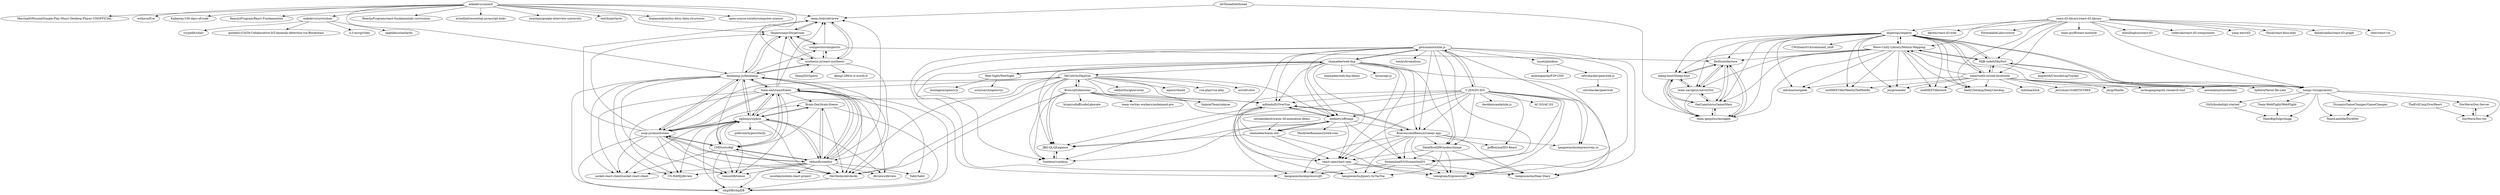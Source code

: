 digraph G {
"enkidevs/commit" -> "ReactjsProgram/react-fundamentals-curriculum" ["e"=1]
"enkidevs/commit" -> "team-jwd/cold-brew"
"enkidevs/commit" -> "Kallaway/100-days-of-code" ["e"=1]
"enkidevs/commit" -> "ReactjsProgram/React-Fundamentals" ["e"=1]
"enkidevs/commit" -> "Dispersionjs/Dispersion"
"enkidevs/commit" -> "desklamp-js/desklamp"
"enkidevs/commit" -> "ericelliott/essential-javascript-links" ["e"=1]
"enkidevs/commit" -> "jwasham/google-interview-university" ["e"=1]
"enkidevs/commit" -> "zeit/hyperterm" ["e"=1]
"enkidevs/commit" -> "enkidevs/curriculum"
"enkidevs/commit" -> "thejameskyle/itsy-bitsy-data-structures" ["e"=1]
"enkidevs/commit" -> "synthesis-js/react-synthesis"
"enkidevs/commit" -> "open-source-society/computer-science" ["e"=1]
"enkidevs/commit" -> "MarshallOfSound/Google-Play-Music-Desktop-Player-UNOFFICIAL-" ["e"=1]
"enkidevs/commit" -> "witheve/Eve" ["e"=1]
"enkidevs/curriculum" -> "sagelabs/standards"
"enkidevs/curriculum" -> "crypedit/chari"
"enkidevs/curriculum" -> "golomb1/CIoTA-Collaborative-IoT-Anomaly-detection-via-Blockchain"
"enkidevs/curriculum" -> "i13-msrg/vibes" ["e"=1]
"sessamekesh/wasm-3d-animation-demo" -> "shamadee/wasm-init"
"MiCottOn/DejaVue" -> "JBD-QL/QLegance"
"MiCottOn/DejaVue" -> "Vuedeux/vuedeux"
"MiCottOn/DejaVue" -> "BrascoJS/delorean"
"MiCottOn/DejaVue" -> "mKondoJS/OverVue"
"MiCottOn/DejaVue" -> "elefanty/offramp"
"MiCottOn/DejaVue" -> "DevDecks/devdecks"
"MiCottOn/DejaVue" -> "team-emt/razorframe"
"MiCottOn/DejaVue" -> "eddyerburgh/avoriaz" ["e"=1]
"MiCottOn/DejaVue" -> "siphonjs/siphon"
"MiCottOn/DejaVue" -> "SalazarTeam/salazar"
"MiCottOn/DejaVue" -> "egoist/vbuild" ["e"=1]
"MiCottOn/DejaVue" -> "vue-play/vue-play" ["e"=1]
"MiCottOn/DejaVue" -> "octref/vetur" ["e"=1]
"MiCottOn/DejaVue" -> "soup-js/omnistream"
"MiCottOn/DejaVue" -> "reduxify/seedux"
"react-d3-library/react-d3-library" -> "imperiojs/imperio"
"react-d3-library/react-d3-library" -> "Wave-Unity-Library/Motion-Mapping"
"react-d3-library/react-d3-library" -> "sabertooth-io/web-bluetooth"
"react-d3-library/react-d3-library" -> "MJB-code6/SkyPort"
"react-d3-library/react-d3-library" -> "team-gryff/react-monocle" ["e"=1]
"react-d3-library/react-d3-library" -> "lumpy-turnips/minty"
"react-d3-library/react-d3-library" -> "esbullington/react-d3" ["e"=1]
"react-d3-library/react-d3-library" -> "codesuki/react-d3-components" ["e"=1]
"react-d3-library/react-d3-library" -> "yang-wei/rd3" ["e"=1]
"react-d3-library/react-d3-library" -> "Olical/react-faux-dom" ["e"=1]
"react-d3-library/react-d3-library" -> "danielcaldas/react-d3-graph" ["e"=1]
"react-d3-library/react-d3-library" -> "uber/react-vis" ["e"=1]
"react-d3-library/react-d3-library" -> "DailyCheckup/DailyCheckup"
"react-d3-library/react-d3-library" -> "bkrem/react-d3-tree" ["e"=1]
"react-d3-library/react-d3-library" -> "FormidableLabs/victory" ["e"=1]
"DocWave/Doc-Server" -> "DocWave/Doc-tor"
"DocWave/Doc-tor" -> "DocWave/Doc-Server"
"DynamicGameChanger/GameChanger" -> "TeamLambda/DockDev"
"Team-WebFlight/WebFlight" -> "TeamBigGulp/chugg"
"lumpy-turnips/minty" -> "DocWave/Doc-tor"
"lumpy-turnips/minty" -> "DocWave/Doc-Server"
"lumpy-turnips/minty" -> "MJB-code6/SkyPort"
"lumpy-turnips/minty" -> "Team-WebFlight/WebFlight"
"lumpy-turnips/minty" -> "Wave-Unity-Library/Motion-Mapping"
"lumpy-turnips/minty" -> "GitSchooled/git-started"
"lumpy-turnips/minty" -> "imperiojs/imperio"
"lumpy-turnips/minty" -> "TeamBigGulp/chugg"
"lumpy-turnips/minty" -> "DynamicGameChanger/GameChanger"
"lumpy-turnips/minty" -> "TeamLambda/DockDev"
"gitsummore/nile.js" -> "RomulusAndRemus/romejs-app"
"gitsummore/nile.js" -> "StreamlineD3/StreamlineD3"
"gitsummore/nile.js" -> "react-rpm/react-rpm"
"gitsummore/nile.js" -> "mKondoJS/OverVue"
"gitsummore/nile.js" -> "DataHiveDJW/nodexchange"
"gitsummore/nile.js" -> "toish/chromatism" ["e"=1]
"gitsummore/nile.js" -> "C-JSN/D3-ID3"
"gitsummore/nile.js" -> "venogram/ExpressiveJS"
"gitsummore/nile.js" -> "shamadee/web-dsp"
"gitsummore/nile.js" -> "elefanty/offramp"
"gitsummore/nile.js" -> "xuset/planktos"
"gitsummore/nile.js" -> "kangseoncho/Dear-Diary"
"gitsummore/nile.js" -> "kangseoncho/jquery-ticTacToe"
"gitsummore/nile.js" -> "kangseoncho/expressivejs.io"
"gitsummore/nile.js" -> "kangseoncho/expressiveJS"
"TheEvilCorp/OverReact" -> "DocWave/Doc-tor"
"xuset/planktos" -> "retrohacker/peerweb.js"
"xuset/planktos" -> "andreapaiola/P2P-CDN"
"shamadee/web-dsp" -> "mKondoJS/OverVue"
"shamadee/web-dsp" -> "elefanty/offramp"
"shamadee/web-dsp" -> "shamadee/wasm-init"
"shamadee/web-dsp" -> "Web-Sight/WebSight"
"shamadee/web-dsp" -> "gitsummore/nile.js"
"shamadee/web-dsp" -> "shamadee/web-dsp-demo"
"shamadee/web-dsp" -> "RomulusAndRemus/romejs-app"
"shamadee/web-dsp" -> "StreamlineD3/StreamlineD3"
"shamadee/web-dsp" -> "react-rpm/react-rpm"
"shamadee/web-dsp" -> "Vuedeux/vuedeux"
"shamadee/web-dsp" -> "JBD-QL/QLegance"
"shamadee/web-dsp" -> "MiCottOn/DejaVue"
"shamadee/web-dsp" -> "DataHiveDJW/nodexchange"
"shamadee/web-dsp" -> "brion/ogv.js" ["e"=1]
"shamadee/web-dsp" -> "venogram/ExpressiveJS"
"shamadee/wasm-init" -> "mKondoJS/OverVue"
"shamadee/wasm-init" -> "elefanty/offramp"
"shamadee/wasm-init" -> "venogram/ExpressiveJS"
"shamadee/wasm-init" -> "react-rpm/react-rpm"
"shamadee/wasm-init" -> "JBD-QL/QLegance"
"C-JSN/D3-ID3" -> "RomulusAndRemus/romejs-app"
"C-JSN/D3-ID3" -> "DataHiveDJW/nodexchange"
"C-JSN/D3-ID3" -> "StreamlineD3/StreamlineD3"
"C-JSN/D3-ID3" -> "react-rpm/react-rpm"
"C-JSN/D3-ID3" -> "mKondoJS/OverVue"
"C-JSN/D3-ID3" -> "venogram/ExpressiveJS"
"C-JSN/D3-ID3" -> "gitsummore/nile.js"
"C-JSN/D3-ID3" -> "kangseoncho/Dear-Diary"
"C-JSN/D3-ID3" -> "kangseoncho/jquery-ticTacToe"
"C-JSN/D3-ID3" -> "elefanty/offramp"
"C-JSN/D3-ID3" -> "jjeffreyma/ID3-React"
"C-JSN/D3-ID3" -> "kangseoncho/expressiveJS"
"C-JSN/D3-ID3" -> "kangseoncho/expressivejs.io"
"C-JSN/D3-ID3" -> "AC-D3/AC-D3" ["e"=1]
"C-JSN/D3-ID3" -> "derekmiranda/nile.js"
"Dispersionjs/Dispersion" -> "team-jwd/cold-brew"
"Dispersionjs/Dispersion" -> "conspectio/conspectio"
"Dispersionjs/Dispersion" -> "synthesis-js/react-synthesis"
"Dispersionjs/Dispersion" -> "desklamp-js/desklamp"
"Web-Sight/WebSight" -> "shamadee/web-dsp"
"Web-Sight/WebSight" -> "huningxin/opencv.js"
"Web-Sight/WebSight" -> "ucisysarch/opencvjs" ["e"=1]
"imperiojs/imperio" -> "Wave-Unity-Library/Motion-Mapping"
"imperiojs/imperio" -> "DeStore/destore"
"imperiojs/imperio" -> "sheep-host/Sheep-host"
"imperiojs/imperio" -> "team-genjutsu/miragejs"
"imperiojs/imperio" -> "theCopernicusGame/Main"
"imperiojs/imperio" -> "DailyCheckup/DailyCheckup"
"imperiojs/imperio" -> "sabertooth-io/web-bluetooth"
"imperiojs/imperio" -> "MJB-code6/SkyPort"
"imperiojs/imperio" -> "team-navigitor/naviGITor"
"imperiojs/imperio" -> "midMEETdle/slick"
"imperiojs/imperio" -> "mbchoa/recipeek"
"imperiojs/imperio" -> "lumpy-turnips/minty"
"imperiojs/imperio" -> "CWilliams014/command_shift"
"imperiojs/imperio" -> "midMEETdle/MeetInTheMiddle"
"imperiojs/imperio" -> "jeyip/wander"
"Wave-Unity-Library/Motion-Mapping" -> "imperiojs/imperio"
"Wave-Unity-Library/Motion-Mapping" -> "DeStore/destore"
"Wave-Unity-Library/Motion-Mapping" -> "sheep-host/Sheep-host"
"Wave-Unity-Library/Motion-Mapping" -> "theCopernicusGame/Main"
"Wave-Unity-Library/Motion-Mapping" -> "team-genjutsu/miragejs"
"Wave-Unity-Library/Motion-Mapping" -> "DailyCheckup/DailyCheckup"
"Wave-Unity-Library/Motion-Mapping" -> "midMEETdle/slick"
"Wave-Unity-Library/Motion-Mapping" -> "mbchoa/recipeek"
"Wave-Unity-Library/Motion-Mapping" -> "team-navigitor/naviGITor"
"Wave-Unity-Library/Motion-Mapping" -> "MJB-code6/SkyPort"
"Wave-Unity-Library/Motion-Mapping" -> "midMEETdle/MeetInTheMiddle"
"Wave-Unity-Library/Motion-Mapping" -> "jeyip/wander"
"synthesis-js/react-synthesis" -> "team-jwd/cold-brew"
"synthesis-js/react-synthesis" -> "Dispersionjs/Dispersion"
"synthesis-js/react-synthesis" -> "conspectio/conspectio"
"synthesis-js/react-synthesis" -> "TeamJSD/SparQ"
"synthesis-js/react-synthesis" -> "dking1286/is-it-worth-it"
"synthesis-js/react-synthesis" -> "desklamp-js/desklamp"
"synthesis-js/react-synthesis" -> "DevDecks/devdecks"
"retrohacker/peerweb.js" -> "retrohacker/peerweb"
"conspectio/conspectio" -> "team-jwd/cold-brew"
"conspectio/conspectio" -> "Dispersionjs/Dispersion"
"conspectio/conspectio" -> "synthesis-js/react-synthesis"
"conspectio/conspectio" -> "DeStore/destore"
"BrascoJS/delorean" -> "JBD-QL/QLegance"
"BrascoJS/delorean" -> "Vuedeux/vuedeux"
"BrascoJS/delorean" -> "mKondoJS/OverVue"
"BrascoJS/delorean" -> "elefanty/offramp"
"BrascoJS/delorean" -> "SalazarTeam/salazar"
"BrascoJS/delorean" -> "brianrudloff/codeLaborate"
"BrascoJS/delorean" -> "MiCottOn/DejaVue"
"BrascoJS/delorean" -> "DevDecks/devdecks"
"BrascoJS/delorean" -> "team-veritas-workers/ondemand-gre"
"mKondoJS/OverVue" -> "elefanty/offramp"
"mKondoJS/OverVue" -> "JBD-QL/QLegance"
"mKondoJS/OverVue" -> "Vuedeux/vuedeux"
"mKondoJS/OverVue" -> "RomulusAndRemus/romejs-app"
"mKondoJS/OverVue" -> "react-rpm/react-rpm"
"react-rpm/react-rpm" -> "kangseoncho/Dear-Diary"
"react-rpm/react-rpm" -> "kangseoncho/jquery-ticTacToe"
"react-rpm/react-rpm" -> "kangseoncho/expressiveJS"
"react-rpm/react-rpm" -> "venogram/ExpressiveJS"
"MJB-code6/SkyPort" -> "Wave-Unity-Library/Motion-Mapping"
"MJB-code6/SkyPort" -> "angieyeh/ConsoleLogTracker"
"MJB-code6/SkyPort" -> "imperiojs/imperio"
"MJB-code6/SkyPort" -> "lumpy-turnips/minty"
"MJB-code6/SkyPort" -> "sabertooth-io/web-bluetooth"
"sabertooth-io/web-bluetooth" -> "imperiojs/imperio"
"sabertooth-io/web-bluetooth" -> "Wave-Unity-Library/Motion-Mapping"
"sabertooth-io/web-bluetooth" -> "MJB-code6/SkyPort"
"sabertooth-io/web-bluetooth" -> "midMEETdle/slick"
"sabertooth-io/web-bluetooth" -> "mbchoa/recipeek"
"sabertooth-io/web-bluetooth" -> "midMEETdle/MeetInTheMiddle"
"sabertooth-io/web-bluetooth" -> "jeyip/wander"
"sabertooth-io/web-bluetooth" -> "mbchoa/slick"
"sabertooth-io/web-bluetooth" -> "jerrymao15/ARITISTREE"
"sabertooth-io/web-bluetooth" -> "jeyip/Huella"
"sabertooth-io/web-bluetooth" -> "mclaugmg/equity-research-tool"
"sabertooth-io/web-bluetooth" -> "DailyCheckup/DailyCheckup"
"sabertooth-io/web-bluetooth" -> "lumpy-turnips/minty"
"sabertooth-io/web-bluetooth" -> "anwaukoni/travelenary"
"sabertooth-io/web-bluetooth" -> "bjdelro/Never-Be-Late"
"CMDco/subql" -> "DevDecks/devdecks"
"CMDco/subql" -> "chipDB/chipDB"
"CMDco/subql" -> "reduxify/seedux"
"CMDco/subql" -> "soup-js/omnistream"
"CMDco/subql" -> "team-emt/razorframe"
"CMDco/subql" -> "siphonjs/siphon"
"CMDco/subql" -> "socket-react-client/socket-react-client"
"CMDco/subql" -> "tomosDB/tomos"
"team-navigitor/naviGITor" -> "team-genjutsu/miragejs"
"team-navigitor/naviGITor" -> "theCopernicusGame/Main"
"team-navigitor/naviGITor" -> "DeStore/destore"
"team-navigitor/naviGITor" -> "sheep-host/Sheep-host"
"desklamp-js/desklamp" -> "team-jwd/cold-brew"
"desklamp-js/desklamp" -> "Dispersionjs/Dispersion"
"desklamp-js/desklamp" -> "DevDecks/devdecks"
"desklamp-js/desklamp" -> "team-emt/razorframe"
"desklamp-js/desklamp" -> "soup-js/omnistream"
"desklamp-js/desklamp" -> "reduxify/seedux"
"desklamp-js/desklamp" -> "tomosDB/tomos"
"desklamp-js/desklamp" -> "siphonjs/siphon"
"desklamp-js/desklamp" -> "CMDco/subql"
"desklamp-js/desklamp" -> "conspectio/conspectio"
"desklamp-js/desklamp" -> "chipDB/chipDB"
"desklamp-js/desklamp" -> "socket-react-client/socket-react-client"
"desklamp-js/desklamp" -> "synthesis-js/react-synthesis"
"desklamp-js/desklamp" -> "CS-HAMJ/dbview"
"reduxify/seedux" -> "DevDecks/devdecks"
"reduxify/seedux" -> "team-emt/razorframe"
"reduxify/seedux" -> "soup-js/omnistream"
"reduxify/seedux" -> "CMDco/subql"
"reduxify/seedux" -> "siphonjs/siphon"
"reduxify/seedux" -> "chipDB/chipDB"
"reduxify/seedux" -> "socket-react-client/socket-react-client"
"reduxify/seedux" -> "tomosDB/tomos"
"reduxify/seedux" -> "Brain-Day/brain-freeze"
"reduxify/seedux" -> "CS-HAMJ/dbview"
"reduxify/seedux" -> "dbviews/dbview"
"reduxify/seedux" -> "desklamp-js/desklamp"
"reduxify/seedux" -> "team-jwd/cold-brew"
"reduxify/seedux" -> "Tablr/tablr"
"reduxify/seedux" -> "msotkin/notelio-react-project"
"StreamlineD3/StreamlineD3" -> "kangseoncho/Dear-Diary"
"StreamlineD3/StreamlineD3" -> "kangseoncho/jquery-ticTacToe"
"StreamlineD3/StreamlineD3" -> "venogram/ExpressiveJS"
"StreamlineD3/StreamlineD3" -> "kangseoncho/expressiveJS"
"elefanty/offramp" -> "mKondoJS/OverVue"
"elefanty/offramp" -> "JBD-QL/QLegance"
"elefanty/offramp" -> "react-rpm/react-rpm"
"elefanty/offramp" -> "Vuedeux/vuedeux"
"elefanty/offramp" -> "RomulusAndRemus/romejs-app"
"elefanty/offramp" -> "shamadee/wasm-init"
"elefanty/offramp" -> "MarkGeeRomano/crowd-coin" ["e"=1]
"elefanty/offramp" -> "StreamlineD3/StreamlineD3"
"GitSchooled/git-started" -> "TeamBigGulp/chugg"
"siphonjs/siphon" -> "DevDecks/devdecks"
"siphonjs/siphon" -> "chipDB/chipDB"
"siphonjs/siphon" -> "reduxify/seedux"
"siphonjs/siphon" -> "Brain-Day/brain-freeze"
"siphonjs/siphon" -> "CMDco/subql"
"siphonjs/siphon" -> "soup-js/omnistream"
"siphonjs/siphon" -> "team-emt/razorframe"
"siphonjs/siphon" -> "socket-react-client/socket-react-client"
"siphonjs/siphon" -> "tomosDB/tomos"
"siphonjs/siphon" -> "dbviews/dbview"
"siphonjs/siphon" -> "CS-HAMJ/dbview"
"siphonjs/siphon" -> "desklamp-js/desklamp"
"siphonjs/siphon" -> "pddivine/typewriterJs"
"team-emt/razorframe" -> "DevDecks/devdecks"
"team-emt/razorframe" -> "soup-js/omnistream"
"team-emt/razorframe" -> "reduxify/seedux"
"team-emt/razorframe" -> "CMDco/subql"
"team-emt/razorframe" -> "siphonjs/siphon"
"team-emt/razorframe" -> "desklamp-js/desklamp"
"team-emt/razorframe" -> "chipDB/chipDB"
"team-emt/razorframe" -> "socket-react-client/socket-react-client"
"team-emt/razorframe" -> "tomosDB/tomos"
"team-emt/razorframe" -> "Brain-Day/brain-freeze"
"team-emt/razorframe" -> "CS-HAMJ/dbview"
"team-emt/razorframe" -> "team-jwd/cold-brew"
"team-emt/razorframe" -> "dbviews/dbview"
"team-emt/razorframe" -> "Dispersionjs/Dispersion"
"team-emt/razorframe" -> "Tablr/tablr"
"RomulusAndRemus/romejs-app" -> "DataHiveDJW/nodexchange"
"RomulusAndRemus/romejs-app" -> "venogram/ExpressiveJS"
"RomulusAndRemus/romejs-app" -> "StreamlineD3/StreamlineD3"
"RomulusAndRemus/romejs-app" -> "react-rpm/react-rpm"
"RomulusAndRemus/romejs-app" -> "mKondoJS/OverVue"
"RomulusAndRemus/romejs-app" -> "kangseoncho/Dear-Diary"
"RomulusAndRemus/romejs-app" -> "kangseoncho/jquery-ticTacToe"
"RomulusAndRemus/romejs-app" -> "kangseoncho/expressivejs.io"
"RomulusAndRemus/romejs-app" -> "jjeffreyma/ID3-React"
"RomulusAndRemus/romejs-app" -> "kangseoncho/expressiveJS"
"soup-js/omnistream" -> "DevDecks/devdecks"
"soup-js/omnistream" -> "team-emt/razorframe"
"soup-js/omnistream" -> "reduxify/seedux"
"soup-js/omnistream" -> "CMDco/subql"
"soup-js/omnistream" -> "siphonjs/siphon"
"soup-js/omnistream" -> "desklamp-js/desklamp"
"soup-js/omnistream" -> "chipDB/chipDB"
"soup-js/omnistream" -> "socket-react-client/socket-react-client"
"soup-js/omnistream" -> "tomosDB/tomos"
"soup-js/omnistream" -> "team-jwd/cold-brew"
"soup-js/omnistream" -> "Brain-Day/brain-freeze"
"soup-js/omnistream" -> "Dispersionjs/Dispersion"
"soup-js/omnistream" -> "CS-HAMJ/dbview"
"DeStore/destore" -> "sheep-host/Sheep-host"
"DeStore/destore" -> "team-genjutsu/miragejs"
"DeStore/destore" -> "theCopernicusGame/Main"
"DeStore/destore" -> "team-navigitor/naviGITor"
"team-jwd/cold-brew" -> "Dispersionjs/Dispersion"
"team-jwd/cold-brew" -> "synthesis-js/react-synthesis"
"DataHiveDJW/nodexchange" -> "venogram/ExpressiveJS"
"DataHiveDJW/nodexchange" -> "StreamlineD3/StreamlineD3"
"DataHiveDJW/nodexchange" -> "react-rpm/react-rpm"
"DataHiveDJW/nodexchange" -> "kangseoncho/Dear-Diary"
"DataHiveDJW/nodexchange" -> "kangseoncho/jquery-ticTacToe"
"JBD-QL/QLegance" -> "Vuedeux/vuedeux"
"Vuedeux/vuedeux" -> "JBD-QL/QLegance"
"sheep-host/Sheep-host" -> "team-genjutsu/miragejs"
"sheep-host/Sheep-host" -> "theCopernicusGame/Main"
"sheep-host/Sheep-host" -> "DeStore/destore"
"sheep-host/Sheep-host" -> "team-navigitor/naviGITor"
"Brain-Day/brain-freeze" -> "chipDB/chipDB"
"Brain-Day/brain-freeze" -> "DevDecks/devdecks"
"Brain-Day/brain-freeze" -> "siphonjs/siphon"
"Brain-Day/brain-freeze" -> "CMDco/subql"
"Brain-Day/brain-freeze" -> "reduxify/seedux"
"team-genjutsu/miragejs" -> "theCopernicusGame/Main"
"team-genjutsu/miragejs" -> "sheep-host/Sheep-host"
"team-genjutsu/miragejs" -> "DeStore/destore"
"theCopernicusGame/Main" -> "team-genjutsu/miragejs"
"theCopernicusGame/Main" -> "sheep-host/Sheep-host"
"theCopernicusGame/Main" -> "DeStore/destore"
"theCopernicusGame/Main" -> "team-navigitor/naviGITor"
"deThread/dethread" -> "team-jwd/cold-brew"
"deThread/dethread" -> "team-genjutsu/miragejs"
"DevDecks/devdecks" -> "chipDB/chipDB"
"enkidevs/commit" ["l"="26.102,-24.492"]
"ReactjsProgram/react-fundamentals-curriculum" ["l"="25.659,-20.391"]
"team-jwd/cold-brew" ["l"="26.105,-24.439"]
"Kallaway/100-days-of-code" ["l"="28.316,-19.477"]
"ReactjsProgram/React-Fundamentals" ["l"="25.69,-20.412"]
"Dispersionjs/Dispersion" ["l"="26.106,-24.45"]
"desklamp-js/desklamp" ["l"="26.125,-24.439"]
"ericelliott/essential-javascript-links" ["l"="27.965,-19.329"]
"jwasham/google-interview-university" ["l"="28.381,-19.55"]
"zeit/hyperterm" ["l"="25.784,-26.879"]
"enkidevs/curriculum" ["l"="26.101,-24.555"]
"thejameskyle/itsy-bitsy-data-structures" ["l"="28.11,-19.262"]
"synthesis-js/react-synthesis" ["l"="26.117,-24.457"]
"open-source-society/computer-science" ["l"="28.28,-19.538"]
"MarshallOfSound/Google-Play-Music-Desktop-Player-UNOFFICIAL-" ["l"="-34.505,-25.638"]
"witheve/Eve" ["l"="25.614,-27.126"]
"sagelabs/standards" ["l"="26.098,-24.586"]
"crypedit/chari" ["l"="26.082,-24.569"]
"golomb1/CIoTA-Collaborative-IoT-Anomaly-detection-via-Blockchain" ["l"="26.12,-24.572"]
"i13-msrg/vibes" ["l"="45.337,-25.226"]
"sessamekesh/wasm-3d-animation-demo" ["l"="26.271,-24.41"]
"shamadee/wasm-init" ["l"="26.247,-24.37"]
"MiCottOn/DejaVue" ["l"="26.189,-24.392"]
"JBD-QL/QLegance" ["l"="26.22,-24.364"]
"Vuedeux/vuedeux" ["l"="26.225,-24.375"]
"BrascoJS/delorean" ["l"="26.195,-24.369"]
"mKondoJS/OverVue" ["l"="26.223,-24.346"]
"elefanty/offramp" ["l"="26.233,-24.352"]
"DevDecks/devdecks" ["l"="26.155,-24.409"]
"team-emt/razorframe" ["l"="26.14,-24.431"]
"eddyerburgh/avoriaz" ["l"="16.219,-10.772"]
"siphonjs/siphon" ["l"="26.155,-24.422"]
"SalazarTeam/salazar" ["l"="26.208,-24.391"]
"egoist/vbuild" ["l"="11.62,-9.489"]
"vue-play/vue-play" ["l"="16.149,-10.78"]
"octref/vetur" ["l"="11.545,-9.508"]
"soup-js/omnistream" ["l"="26.133,-24.418"]
"reduxify/seedux" ["l"="26.153,-24.433"]
"react-d3-library/react-d3-library" ["l"="25.922,-24.419"]
"imperiojs/imperio" ["l"="25.95,-24.454"]
"Wave-Unity-Library/Motion-Mapping" ["l"="25.954,-24.443"]
"sabertooth-io/web-bluetooth" ["l"="25.927,-24.466"]
"MJB-code6/SkyPort" ["l"="25.934,-24.441"]
"team-gryff/react-monocle" ["l"="25.428,-26.689"]
"lumpy-turnips/minty" ["l"="25.906,-24.447"]
"esbullington/react-d3" ["l"="28.874,-32.055"]
"codesuki/react-d3-components" ["l"="28.901,-32.061"]
"yang-wei/rd3" ["l"="28.964,-32.013"]
"Olical/react-faux-dom" ["l"="28.945,-31.998"]
"danielcaldas/react-d3-graph" ["l"="14.876,-31.805"]
"uber/react-vis" ["l"="25.842,-26.492"]
"DailyCheckup/DailyCheckup" ["l"="25.927,-24.448"]
"bkrem/react-d3-tree" ["l"="14.802,-31.818"]
"FormidableLabs/victory" ["l"="25.79,-26.554"]
"DocWave/Doc-Server" ["l"="25.875,-24.436"]
"DocWave/Doc-tor" ["l"="25.86,-24.442"]
"DynamicGameChanger/GameChanger" ["l"="25.891,-24.43"]
"TeamLambda/DockDev" ["l"="25.886,-24.441"]
"Team-WebFlight/WebFlight" ["l"="25.89,-24.465"]
"TeamBigGulp/chugg" ["l"="25.887,-24.453"]
"GitSchooled/git-started" ["l"="25.876,-24.46"]
"gitsummore/nile.js" ["l"="26.268,-24.307"]
"RomulusAndRemus/romejs-app" ["l"="26.233,-24.326"]
"StreamlineD3/StreamlineD3" ["l"="26.259,-24.327"]
"react-rpm/react-rpm" ["l"="26.241,-24.335"]
"DataHiveDJW/nodexchange" ["l"="26.25,-24.324"]
"toish/chromatism" ["l"="28.483,-19.086"]
"C-JSN/D3-ID3" ["l"="26.227,-24.308"]
"venogram/ExpressiveJS" ["l"="26.252,-24.337"]
"shamadee/web-dsp" ["l"="26.266,-24.353"]
"xuset/planktos" ["l"="26.316,-24.249"]
"kangseoncho/Dear-Diary" ["l"="26.241,-24.315"]
"kangseoncho/jquery-ticTacToe" ["l"="26.25,-24.314"]
"kangseoncho/expressivejs.io" ["l"="26.244,-24.297"]
"kangseoncho/expressiveJS" ["l"="26.245,-24.308"]
"TheEvilCorp/OverReact" ["l"="25.823,-24.441"]
"retrohacker/peerweb.js" ["l"="26.33,-24.207"]
"andreapaiola/P2P-CDN" ["l"="26.353,-24.242"]
"Web-Sight/WebSight" ["l"="26.319,-24.357"]
"shamadee/web-dsp-demo" ["l"="26.296,-24.382"]
"brion/ogv.js" ["l"="-26.454,11.806"]
"jjeffreyma/ID3-React" ["l"="26.208,-24.315"]
"AC-D3/AC-D3" ["l"="27.488,-32.787"]
"derekmiranda/nile.js" ["l"="26.212,-24.285"]
"conspectio/conspectio" ["l"="26.082,-24.449"]
"huningxin/opencv.js" ["l"="26.358,-24.362"]
"ucisysarch/opencvjs" ["l"="28.199,27.864"]
"DeStore/destore" ["l"="25.997,-24.45"]
"sheep-host/Sheep-host" ["l"="25.974,-24.449"]
"team-genjutsu/miragejs" ["l"="25.989,-24.443"]
"theCopernicusGame/Main" ["l"="25.979,-24.457"]
"team-navigitor/naviGITor" ["l"="25.978,-24.438"]
"midMEETdle/slick" ["l"="25.955,-24.466"]
"mbchoa/recipeek" ["l"="25.948,-24.475"]
"CWilliams014/command_shift" ["l"="25.967,-24.476"]
"midMEETdle/MeetInTheMiddle" ["l"="25.943,-24.466"]
"jeyip/wander" ["l"="25.936,-24.455"]
"TeamJSD/SparQ" ["l"="26.137,-24.472"]
"dking1286/is-it-worth-it" ["l"="26.126,-24.474"]
"retrohacker/peerweb" ["l"="26.343,-24.18"]
"brianrudloff/codeLaborate" ["l"="26.208,-24.38"]
"team-veritas-workers/ondemand-gre" ["l"="26.173,-24.354"]
"angieyeh/ConsoleLogTracker" ["l"="25.948,-24.424"]
"mbchoa/slick" ["l"="25.919,-24.493"]
"jerrymao15/ARITISTREE" ["l"="25.935,-24.491"]
"jeyip/Huella" ["l"="25.904,-24.476"]
"mclaugmg/equity-research-tool" ["l"="25.907,-24.487"]
"anwaukoni/travelenary" ["l"="25.915,-24.482"]
"bjdelro/Never-Be-Late" ["l"="25.926,-24.486"]
"CMDco/subql" ["l"="26.145,-24.418"]
"chipDB/chipDB" ["l"="26.141,-24.409"]
"socket-react-client/socket-react-client" ["l"="26.128,-24.427"]
"tomosDB/tomos" ["l"="26.142,-24.443"]
"CS-HAMJ/dbview" ["l"="26.122,-24.421"]
"Brain-Day/brain-freeze" ["l"="26.165,-24.418"]
"dbviews/dbview" ["l"="26.167,-24.441"]
"Tablr/tablr" ["l"="26.155,-24.453"]
"msotkin/notelio-react-project" ["l"="26.173,-24.453"]
"MarkGeeRomano/crowd-coin" ["l"="27.469,-32.795"]
"pddivine/typewriterJs" ["l"="26.18,-24.432"]
"deThread/dethread" ["l"="26.043,-24.439"]
}